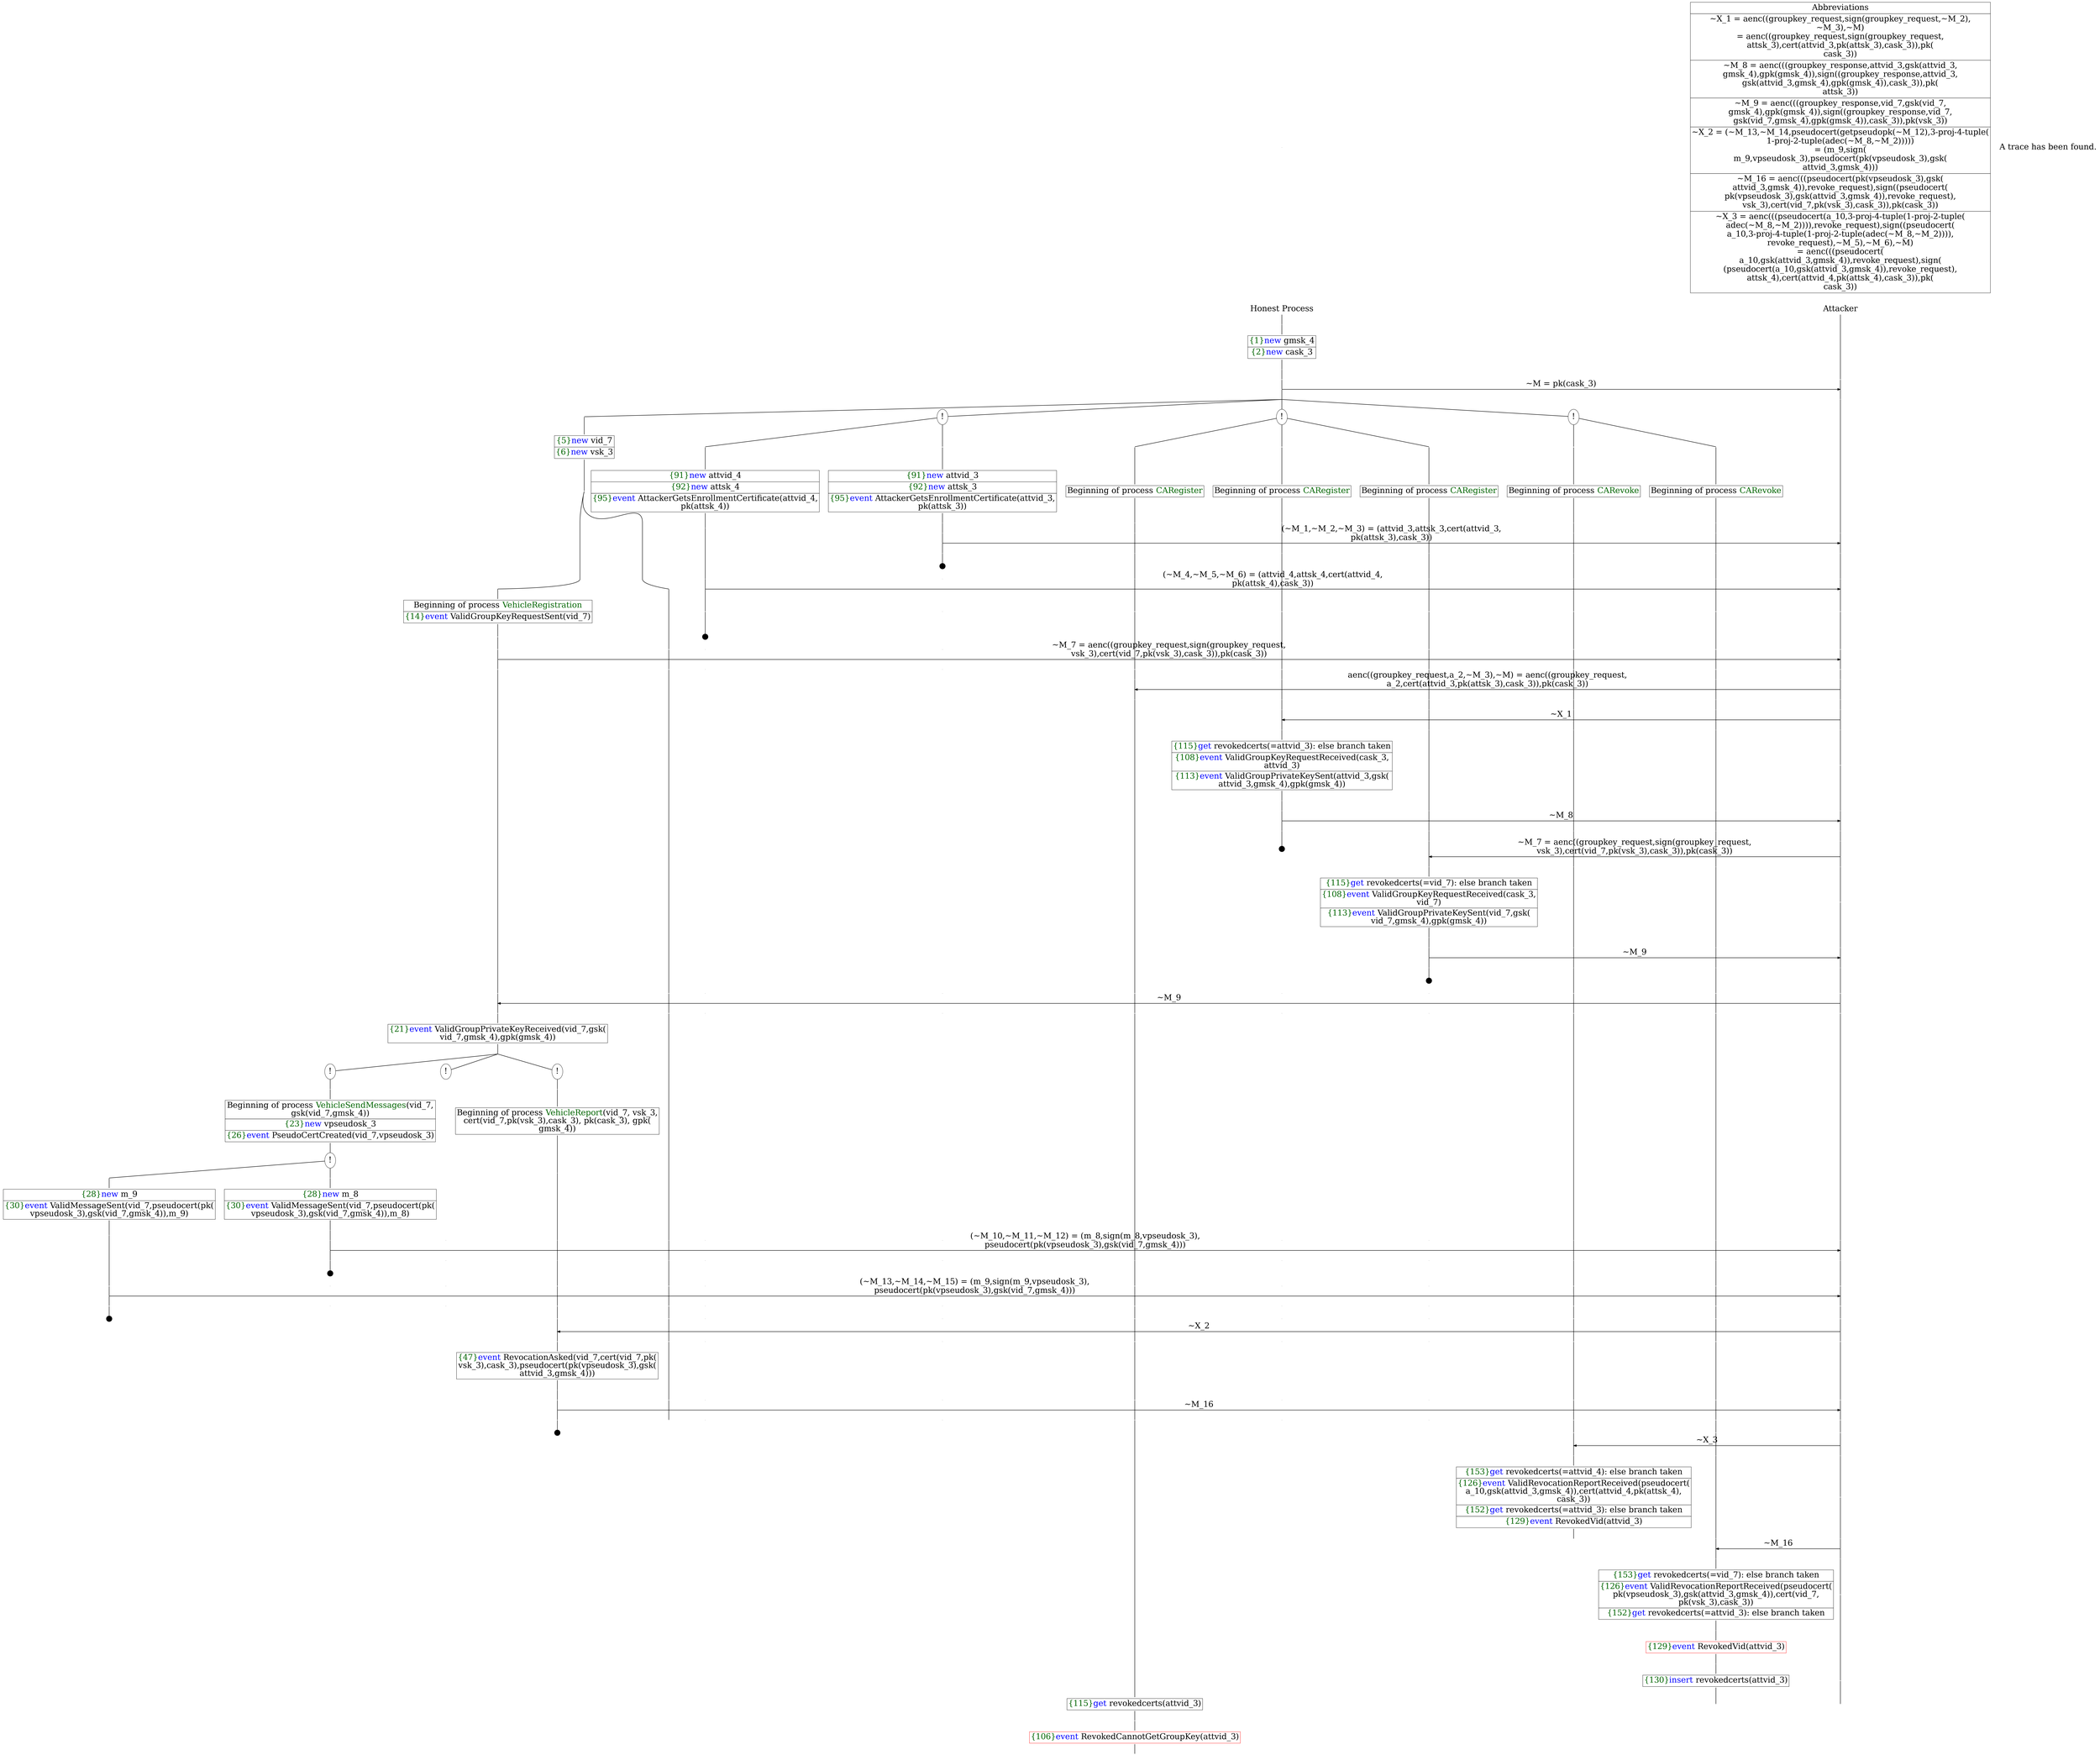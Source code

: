 digraph {
graph [ordering = out]
edge [arrowhead = none, penwidth = 1.6, fontsize = 30]
node [shape = point, width = 0, height = 0, fontsize = 30]
Trace<br/>
[label = <A trace has been found.<br/>
>, shape = plaintext]
P0__0 [label = "Honest Process", shape = plaintext]
P__0 [label = "Attacker", shape = plaintext]
Trace -> P0__0 [label = "", style = invisible, weight = 100]{rank = same; P0__0 P__0}
P0__0 -> P0__1 [label = <>, weight = 100]
P0__1 -> P0__2 [label = <>, weight = 100]
P0__2 [shape = plaintext, label = <<TABLE BORDER="0" CELLBORDER="1" CELLSPACING="0" CELLPADDING="4"> <TR><TD><FONT COLOR="darkgreen">{1}</FONT><FONT COLOR="blue">new </FONT>gmsk_4</TD></TR><TR><TD><FONT COLOR="darkgreen">{2}</FONT><FONT COLOR="blue">new </FONT>cask_3</TD></TR></TABLE>>]
P0__2 -> P0__3 [label = <>, weight = 100]
P0__3 -> P0__4 [label = <>, weight = 100]
P__0 -> P__1 [label = <>, weight = 100]
{rank = same; P__1 P0__4}
P0__4 -> P0__5 [label = <>, weight = 100]
P__1 -> P__2 [label = <>, weight = 100]
{rank = same; P__2 P0__5}
P0__5 -> P__2 [label = <~M = pk(cask_3)>, arrowhead = normal]
P0__5 -> P0__6 [label = <>, weight = 100]
P__2 -> P__3 [label = <>, weight = 100]
{rank = same; P__3 P0__6}
/*RPar */
P0__6 -> P0_3__6 [label = <>]
P0__6 -> P0_2__6 [label = <>]
P0__6 -> P0_1__6 [label = <>]
P0__6 -> P0_0__6 [label = <>]
P0__6 [label = "", fixedsize = false, width = 0, height = 0, shape = none]
{rank = same; P0_0__6 P0_1__6 P0_2__6 P0_3__6}
P0_0__6 [label = "!", shape = ellipse]
{rank = same; P0_0_1__6 P0_0_0__6}
P0_0_1__6 [label = "", fixedsize = false, width = 0, height = 0, shape = none]
P0_0__6 -> P0_0_1__6 [label = <>]
P0_0_0__6 [label = "", fixedsize = false, width = 0, height = 0, shape = none]
P0_0__6 -> P0_0_0__6 [label = <>]
P0_0_0__6 -> P0_0_0__7 [label = <>, weight = 100]
P0_0_0__7 [shape = plaintext, label = <<TABLE BORDER="0" CELLBORDER="1" CELLSPACING="0" CELLPADDING="4"> <TR><TD>Beginning of process <FONT COLOR="darkgreen">CARevoke</FONT></TD></TR></TABLE>>]
P0_0_0__7 -> P0_0_0__8 [label = <>, weight = 100]
P0_0_1__6 -> P0_0_1__7 [label = <>, weight = 100]
P0_0_1__7 [shape = plaintext, label = <<TABLE BORDER="0" CELLBORDER="1" CELLSPACING="0" CELLPADDING="4"> <TR><TD>Beginning of process <FONT COLOR="darkgreen">CARevoke</FONT></TD></TR></TABLE>>]
P0_0_1__7 -> P0_0_1__8 [label = <>, weight = 100]
P0_1__6 [label = "!", shape = ellipse]
{rank = same; P0_1_2__6 P0_1_1__6 P0_1_0__6}
P0_1_2__6 [label = "", fixedsize = false, width = 0, height = 0, shape = none]
P0_1__6 -> P0_1_2__6 [label = <>]
P0_1_1__6 [label = "", fixedsize = false, width = 0, height = 0, shape = none]
P0_1__6 -> P0_1_1__6 [label = <>]
P0_1_0__6 [label = "", fixedsize = false, width = 0, height = 0, shape = none]
P0_1__6 -> P0_1_0__6 [label = <>]
P0_1_0__6 -> P0_1_0__7 [label = <>, weight = 100]
P0_1_0__7 [shape = plaintext, label = <<TABLE BORDER="0" CELLBORDER="1" CELLSPACING="0" CELLPADDING="4"> <TR><TD>Beginning of process <FONT COLOR="darkgreen">CARegister</FONT></TD></TR></TABLE>>]
P0_1_0__7 -> P0_1_0__8 [label = <>, weight = 100]
P0_1_1__6 -> P0_1_1__7 [label = <>, weight = 100]
P0_1_1__7 [shape = plaintext, label = <<TABLE BORDER="0" CELLBORDER="1" CELLSPACING="0" CELLPADDING="4"> <TR><TD>Beginning of process <FONT COLOR="darkgreen">CARegister</FONT></TD></TR></TABLE>>]
P0_1_1__7 -> P0_1_1__8 [label = <>, weight = 100]
P0_1_2__6 -> P0_1_2__7 [label = <>, weight = 100]
P0_1_2__7 [shape = plaintext, label = <<TABLE BORDER="0" CELLBORDER="1" CELLSPACING="0" CELLPADDING="4"> <TR><TD>Beginning of process <FONT COLOR="darkgreen">CARegister</FONT></TD></TR></TABLE>>]
P0_1_2__7 -> P0_1_2__8 [label = <>, weight = 100]
P0_2__6 [label = "!", shape = ellipse]
{rank = same; P0_2_1__6 P0_2_0__6}
P0_2_1__6 [label = "", fixedsize = false, width = 0, height = 0, shape = none]
P0_2__6 -> P0_2_1__6 [label = <>]
P0_2_0__6 [label = "", fixedsize = false, width = 0, height = 0, shape = none]
P0_2__6 -> P0_2_0__6 [label = <>]
P0_2_0__6 -> P0_2_0__7 [label = <>, weight = 100]
P0_2_0__7 [shape = plaintext, label = <<TABLE BORDER="0" CELLBORDER="1" CELLSPACING="0" CELLPADDING="4"> <TR><TD><FONT COLOR="darkgreen">{91}</FONT><FONT COLOR="blue">new </FONT>attvid_3</TD></TR><TR><TD><FONT COLOR="darkgreen">{92}</FONT><FONT COLOR="blue">new </FONT>attsk_3</TD></TR><TR><TD><FONT COLOR="darkgreen">{95}</FONT><FONT COLOR="blue">event</FONT> AttackerGetsEnrollmentCertificate(attvid_3,<br/>
pk(attsk_3))</TD></TR></TABLE>>]
P0_2_0__7 -> P0_2_0__8 [label = <>, weight = 100]
P0_2_0__8 -> P0_2_0__9 [label = <>, weight = 100]
P0_1_2__8 -> P0_1_2__9 [label = <>, weight = 100]
P0_1_1__8 -> P0_1_1__9 [label = <>, weight = 100]
P0_1_0__8 -> P0_1_0__9 [label = <>, weight = 100]
P0_0_1__8 -> P0_0_1__9 [label = <>, weight = 100]
P0_0_0__8 -> P0_0_0__9 [label = <>, weight = 100]
P__3 -> P__4 [label = <>, weight = 100]
{rank = same; P__4 P0_0_0__9 P0_0_1__9 P0_1_0__9 P0_1_1__9 P0_1_2__9 P0_2_0__9}
P0_2_0__9 -> P0_2_0__10 [label = <>, weight = 100]
P__4 -> P__5 [label = <>, weight = 100]
{rank = same; P__5 P0_2_0__10}
P0_2_0__10 -> P__5 [label = <(~M_1,~M_2,~M_3) = (attvid_3,attsk_3,cert(attvid_3,<br/>
pk(attsk_3),cask_3))>, arrowhead = normal]
P0_2_0__10 -> P0_2_0__11 [label = <>, weight = 100]
P0_1_2__9 -> P0_1_2__10 [label = <>, weight = 100]
P0_1_1__9 -> P0_1_1__10 [label = <>, weight = 100]
P0_1_0__9 -> P0_1_0__10 [label = <>, weight = 100]
P0_0_1__9 -> P0_0_1__10 [label = <>, weight = 100]
P0_0_0__9 -> P0_0_0__10 [label = <>, weight = 100]
P__5 -> P__6 [label = <>, weight = 100]
{rank = same; P__6 P0_0_0__10 P0_0_1__10 P0_1_0__10 P0_1_1__10 P0_1_2__10 P0_2_0__11}
P0_2_0__12 [label = "", width = 0.3, height = 0.3]
P0_2_0__11 -> P0_2_0__12 [label = <>, weight = 100]
P0_2_1__6 -> P0_2_1__7 [label = <>, weight = 100]
P0_2_1__7 [shape = plaintext, label = <<TABLE BORDER="0" CELLBORDER="1" CELLSPACING="0" CELLPADDING="4"> <TR><TD><FONT COLOR="darkgreen">{91}</FONT><FONT COLOR="blue">new </FONT>attvid_4</TD></TR><TR><TD><FONT COLOR="darkgreen">{92}</FONT><FONT COLOR="blue">new </FONT>attsk_4</TD></TR><TR><TD><FONT COLOR="darkgreen">{95}</FONT><FONT COLOR="blue">event</FONT> AttackerGetsEnrollmentCertificate(attvid_4,<br/>
pk(attsk_4))</TD></TR></TABLE>>]
P0_2_1__7 -> P0_2_1__8 [label = <>, weight = 100]
P0_2_1__8 -> P0_2_1__9 [label = <>, weight = 100]
P0_2_0__13 [label = "", style = invisible]
P0_2_0__12 -> P0_2_0__13 [label = <>, weight = 100, style = invisible]
P0_1_2__10 -> P0_1_2__11 [label = <>, weight = 100]
P0_1_1__10 -> P0_1_1__11 [label = <>, weight = 100]
P0_1_0__10 -> P0_1_0__11 [label = <>, weight = 100]
P0_0_1__10 -> P0_0_1__11 [label = <>, weight = 100]
P0_0_0__10 -> P0_0_0__11 [label = <>, weight = 100]
P__6 -> P__7 [label = <>, weight = 100]
{rank = same; P__7 P0_0_0__11 P0_0_1__11 P0_1_0__11 P0_1_1__11 P0_1_2__11 P0_2_0__13 P0_2_1__9}
P0_2_1__9 -> P0_2_1__10 [label = <>, weight = 100]
P__7 -> P__8 [label = <>, weight = 100]
{rank = same; P__8 P0_2_1__10}
P0_2_1__10 -> P__8 [label = <(~M_4,~M_5,~M_6) = (attvid_4,attsk_4,cert(attvid_4,<br/>
pk(attsk_4),cask_3))>, arrowhead = normal]
P0_2_1__10 -> P0_2_1__11 [label = <>, weight = 100]
P0_2_0__14 [label = "", style = invisible]
P0_2_0__13 -> P0_2_0__14 [label = <>, weight = 100, style = invisible]
P0_1_2__11 -> P0_1_2__12 [label = <>, weight = 100]
P0_1_1__11 -> P0_1_1__12 [label = <>, weight = 100]
P0_1_0__11 -> P0_1_0__12 [label = <>, weight = 100]
P0_0_1__11 -> P0_0_1__12 [label = <>, weight = 100]
P0_0_0__11 -> P0_0_0__12 [label = <>, weight = 100]
P__8 -> P__9 [label = <>, weight = 100]
{rank = same; P__9 P0_0_0__12 P0_0_1__12 P0_1_0__12 P0_1_1__12 P0_1_2__12 P0_2_0__14 P0_2_1__11}
P0_2_1__12 [label = "", width = 0.3, height = 0.3]
P0_2_1__11 -> P0_2_1__12 [label = <>, weight = 100]
P0_3__6 -> P0_3__7 [label = <>, weight = 100]
P0_3__7 [shape = plaintext, label = <<TABLE BORDER="0" CELLBORDER="1" CELLSPACING="0" CELLPADDING="4"> <TR><TD><FONT COLOR="darkgreen">{5}</FONT><FONT COLOR="blue">new </FONT>vid_7</TD></TR><TR><TD><FONT COLOR="darkgreen">{6}</FONT><FONT COLOR="blue">new </FONT>vsk_3</TD></TR></TABLE>>]
P0_3__7 -> P0_3__8 [label = <>, weight = 100]
/*RPar */
P0_3__8 -> P0_3_1__8 [label = <>]
P0_3__8 -> P0_3_0__8 [label = <>]
P0_3__8 [label = "", fixedsize = false, width = 0, height = 0, shape = none]
{rank = same; P0_3_0__8 P0_3_1__8}
P0_3_1__8 -> P0_3_1__9 [label = <>, weight = 100]
P0_3_1__9 [shape = plaintext, label = <<TABLE BORDER="0" CELLBORDER="1" CELLSPACING="0" CELLPADDING="4"> <TR><TD>Beginning of process <FONT COLOR="darkgreen">VehicleRegistration</FONT></TD></TR><TR><TD><FONT COLOR="darkgreen">{14}</FONT><FONT COLOR="blue">event</FONT> ValidGroupKeyRequestSent(vid_7)</TD></TR></TABLE>>]
P0_3_1__9 -> P0_3_1__10 [label = <>, weight = 100]
P0_3_1__10 -> P0_3_1__11 [label = <>, weight = 100]
P0_3_0__8 -> P0_3_0__9 [label = <>, weight = 100]
P0_2_1__13 [label = "", style = invisible]
P0_2_1__12 -> P0_2_1__13 [label = <>, weight = 100, style = invisible]
P0_2_0__15 [label = "", style = invisible]
P0_2_0__14 -> P0_2_0__15 [label = <>, weight = 100, style = invisible]
P0_1_2__12 -> P0_1_2__13 [label = <>, weight = 100]
P0_1_1__12 -> P0_1_1__13 [label = <>, weight = 100]
P0_1_0__12 -> P0_1_0__13 [label = <>, weight = 100]
P0_0_1__12 -> P0_0_1__13 [label = <>, weight = 100]
P0_0_0__12 -> P0_0_0__13 [label = <>, weight = 100]
P__9 -> P__10 [label = <>, weight = 100]
{rank = same; P__10 P0_0_0__13 P0_0_1__13 P0_1_0__13 P0_1_1__13 P0_1_2__13 P0_2_0__15 P0_2_1__13 P0_3_0__9 P0_3_1__11}
P0_3_1__11 -> P0_3_1__12 [label = <>, weight = 100]
P__10 -> P__11 [label = <>, weight = 100]
{rank = same; P__11 P0_3_1__12}
P0_3_1__12 -> P__11 [label = <~M_7 = aenc((groupkey_request,sign(groupkey_request,<br/>
vsk_3),cert(vid_7,pk(vsk_3),cask_3)),pk(cask_3))>, arrowhead = normal]
P0_3_1__12 -> P0_3_1__13 [label = <>, weight = 100]
P0_3_0__9 -> P0_3_0__10 [label = <>, weight = 100]
P0_2_1__14 [label = "", style = invisible]
P0_2_1__13 -> P0_2_1__14 [label = <>, weight = 100, style = invisible]
P0_2_0__16 [label = "", style = invisible]
P0_2_0__15 -> P0_2_0__16 [label = <>, weight = 100, style = invisible]
P0_1_2__13 -> P0_1_2__14 [label = <>, weight = 100]
P0_1_1__13 -> P0_1_1__14 [label = <>, weight = 100]
P0_1_0__13 -> P0_1_0__14 [label = <>, weight = 100]
P0_0_1__13 -> P0_0_1__14 [label = <>, weight = 100]
P0_0_0__13 -> P0_0_0__14 [label = <>, weight = 100]
P__11 -> P__12 [label = <>, weight = 100]
{rank = same; P__12 P0_0_0__14 P0_0_1__14 P0_1_0__14 P0_1_1__14 P0_1_2__14 P0_2_0__16 P0_2_1__14 P0_3_0__10 P0_3_1__13}
P0_1_2__14 -> P0_1_2__15 [label = <>, weight = 100]
P0_1_1__14 -> P0_1_1__15 [label = <>, weight = 100]
P0_1_0__14 -> P0_1_0__15 [label = <>, weight = 100]
P0_0_1__14 -> P0_0_1__15 [label = <>, weight = 100]
P0_0_0__14 -> P0_0_0__15 [label = <>, weight = 100]
P__12 -> P__13 [label = <>, weight = 100]
{rank = same; P__13 P0_0_0__15 P0_0_1__15 P0_1_0__15 P0_1_1__15 P0_1_2__15}
P0_1_2__15 -> P0_1_2__16 [label = <>, weight = 100]
P__13 -> P__14 [label = <>, weight = 100]
{rank = same; P__14 P0_1_2__16}
P0_1_2__16 -> P__14 [label = <aenc((groupkey_request,a_2,~M_3),~M) = aenc((groupkey_request,<br/>
a_2,cert(attvid_3,pk(attsk_3),cask_3)),pk(cask_3))>, dir = back, arrowhead = normal]
P0_1_2__16 -> P0_1_2__17 [label = <>, weight = 100]
P0_1_1__15 -> P0_1_1__16 [label = <>, weight = 100]
P0_1_0__15 -> P0_1_0__16 [label = <>, weight = 100]
P0_0_1__15 -> P0_0_1__16 [label = <>, weight = 100]
P0_0_0__15 -> P0_0_0__16 [label = <>, weight = 100]
P__14 -> P__15 [label = <>, weight = 100]
{rank = same; P__15 P0_0_0__16 P0_0_1__16 P0_1_0__16 P0_1_1__16 P0_1_2__17}
P0_1_1__16 -> P0_1_1__17 [label = <>, weight = 100]
P0_1_0__16 -> P0_1_0__17 [label = <>, weight = 100]
P0_0_1__16 -> P0_0_1__17 [label = <>, weight = 100]
P0_0_0__16 -> P0_0_0__17 [label = <>, weight = 100]
P__15 -> P__16 [label = <>, weight = 100]
{rank = same; P__16 P0_0_0__17 P0_0_1__17 P0_1_0__17 P0_1_1__17}
P0_1_1__17 -> P0_1_1__18 [label = <>, weight = 100]
P__16 -> P__17 [label = <>, weight = 100]
{rank = same; P__17 P0_1_1__18}
P0_1_1__18 -> P__17 [label = <~X_1>, dir = back, arrowhead = normal]
P0_1_1__18 -> P0_1_1__19 [label = <>, weight = 100]
P0_1_0__17 -> P0_1_0__18 [label = <>, weight = 100]
P0_0_1__17 -> P0_0_1__18 [label = <>, weight = 100]
P0_0_0__17 -> P0_0_0__18 [label = <>, weight = 100]
P__17 -> P__18 [label = <>, weight = 100]
{rank = same; P__18 P0_0_0__18 P0_0_1__18 P0_1_0__18 P0_1_1__19}
P0_1_1__19 -> P0_1_1__20 [label = <>, weight = 100]
P0_1_1__20 [shape = plaintext, label = <<TABLE BORDER="0" CELLBORDER="1" CELLSPACING="0" CELLPADDING="4"> <TR><TD><FONT COLOR="darkgreen">{115}</FONT><FONT COLOR="blue">get</FONT> revokedcerts(=attvid_3): else branch taken<br/>
</TD></TR><TR><TD><FONT COLOR="darkgreen">{108}</FONT><FONT COLOR="blue">event</FONT> ValidGroupKeyRequestReceived(cask_3,<br/>
attvid_3)</TD></TR><TR><TD><FONT COLOR="darkgreen">{113}</FONT><FONT COLOR="blue">event</FONT> ValidGroupPrivateKeySent(attvid_3,gsk(<br/>
attvid_3,gmsk_4),gpk(gmsk_4))</TD></TR></TABLE>>]
P0_1_1__20 -> P0_1_1__21 [label = <>, weight = 100]
P__18 -> P__19 [label = <>, weight = 100]
{rank = same; P__19 P0_1_1__20}
P0_1_1__21 -> P0_1_1__22 [label = <>, weight = 100]
P0_1_0__18 -> P0_1_0__19 [label = <>, weight = 100]
P0_0_1__18 -> P0_0_1__19 [label = <>, weight = 100]
P0_0_0__18 -> P0_0_0__19 [label = <>, weight = 100]
P__19 -> P__20 [label = <>, weight = 100]
{rank = same; P__20 P0_0_0__19 P0_0_1__19 P0_1_0__19 P0_1_1__22}
P0_1_1__22 -> P0_1_1__23 [label = <>, weight = 100]
P__20 -> P__21 [label = <>, weight = 100]
{rank = same; P__21 P0_1_1__23}
P0_1_1__23 -> P__21 [label = <~M_8>, arrowhead = normal]
P0_1_1__23 -> P0_1_1__24 [label = <>, weight = 100]
P0_1_0__19 -> P0_1_0__20 [label = <>, weight = 100]
P0_0_1__19 -> P0_0_1__20 [label = <>, weight = 100]
P0_0_0__19 -> P0_0_0__20 [label = <>, weight = 100]
P__21 -> P__22 [label = <>, weight = 100]
{rank = same; P__22 P0_0_0__20 P0_0_1__20 P0_1_0__20 P0_1_1__24}
P0_1_1__25 [label = "", width = 0.3, height = 0.3]
P0_1_1__24 -> P0_1_1__25 [label = <>, weight = 100]
P0_1_0__20 -> P0_1_0__21 [label = <>, weight = 100]
P0_0_1__20 -> P0_0_1__21 [label = <>, weight = 100]
P0_0_0__20 -> P0_0_0__21 [label = <>, weight = 100]
P__22 -> P__23 [label = <>, weight = 100]
{rank = same; P__23 P0_0_0__21 P0_0_1__21 P0_1_0__21}
P0_1_0__21 -> P0_1_0__22 [label = <>, weight = 100]
P__23 -> P__24 [label = <>, weight = 100]
{rank = same; P__24 P0_1_0__22}
P0_1_0__22 -> P__24 [label = <~M_7 = aenc((groupkey_request,sign(groupkey_request,<br/>
vsk_3),cert(vid_7,pk(vsk_3),cask_3)),pk(cask_3))>, dir = back, arrowhead = normal]
P0_1_0__22 -> P0_1_0__23 [label = <>, weight = 100]
P0_0_1__21 -> P0_0_1__22 [label = <>, weight = 100]
P0_0_0__21 -> P0_0_0__22 [label = <>, weight = 100]
P__24 -> P__25 [label = <>, weight = 100]
{rank = same; P__25 P0_0_0__22 P0_0_1__22 P0_1_0__23}
P0_1_0__23 -> P0_1_0__24 [label = <>, weight = 100]
P0_1_0__24 [shape = plaintext, label = <<TABLE BORDER="0" CELLBORDER="1" CELLSPACING="0" CELLPADDING="4"> <TR><TD><FONT COLOR="darkgreen">{115}</FONT><FONT COLOR="blue">get</FONT> revokedcerts(=vid_7): else branch taken<br/>
</TD></TR><TR><TD><FONT COLOR="darkgreen">{108}</FONT><FONT COLOR="blue">event</FONT> ValidGroupKeyRequestReceived(cask_3,<br/>
vid_7)</TD></TR><TR><TD><FONT COLOR="darkgreen">{113}</FONT><FONT COLOR="blue">event</FONT> ValidGroupPrivateKeySent(vid_7,gsk(<br/>
vid_7,gmsk_4),gpk(gmsk_4))</TD></TR></TABLE>>]
P0_1_0__24 -> P0_1_0__25 [label = <>, weight = 100]
P__25 -> P__26 [label = <>, weight = 100]
{rank = same; P__26 P0_1_0__24}
P0_1_0__25 -> P0_1_0__26 [label = <>, weight = 100]
P0_0_1__22 -> P0_0_1__23 [label = <>, weight = 100]
P0_0_0__22 -> P0_0_0__23 [label = <>, weight = 100]
P__26 -> P__27 [label = <>, weight = 100]
{rank = same; P__27 P0_0_0__23 P0_0_1__23 P0_1_0__26}
P0_1_0__26 -> P0_1_0__27 [label = <>, weight = 100]
P__27 -> P__28 [label = <>, weight = 100]
{rank = same; P__28 P0_1_0__27}
P0_1_0__27 -> P__28 [label = <~M_9>, arrowhead = normal]
P0_1_0__27 -> P0_1_0__28 [label = <>, weight = 100]
P0_0_1__23 -> P0_0_1__24 [label = <>, weight = 100]
P0_0_0__23 -> P0_0_0__24 [label = <>, weight = 100]
P__28 -> P__29 [label = <>, weight = 100]
{rank = same; P__29 P0_0_0__24 P0_0_1__24 P0_1_0__28}
P0_1_0__29 [label = "", width = 0.3, height = 0.3]
P0_1_0__28 -> P0_1_0__29 [label = <>, weight = 100]
P0_3_1__13 -> P0_3_1__14 [label = <>, weight = 100]
P0_3_0__10 -> P0_3_0__11 [label = <>, weight = 100]
P0_2_1__15 [label = "", style = invisible]
P0_2_1__14 -> P0_2_1__15 [label = <>, weight = 100, style = invisible]
P0_2_0__17 [label = "", style = invisible]
P0_2_0__16 -> P0_2_0__17 [label = <>, weight = 100, style = invisible]
P0_1_2__17 -> P0_1_2__18 [label = <>, weight = 100]
P0_1_1__26 [label = "", style = invisible]
P0_1_1__25 -> P0_1_1__26 [label = <>, weight = 100, style = invisible]
P0_1_0__30 [label = "", style = invisible]
P0_1_0__29 -> P0_1_0__30 [label = <>, weight = 100, style = invisible]
P0_0_1__24 -> P0_0_1__25 [label = <>, weight = 100]
P0_0_0__24 -> P0_0_0__25 [label = <>, weight = 100]
P__29 -> P__30 [label = <>, weight = 100]
{rank = same; P__30 P0_0_0__25 P0_0_1__25 P0_1_0__30 P0_1_1__26 P0_1_2__18 P0_2_0__17 P0_2_1__15 P0_3_0__11 P0_3_1__14}
P0_3_1__14 -> P0_3_1__15 [label = <>, weight = 100]
P__30 -> P__31 [label = <>, weight = 100]
{rank = same; P__31 P0_3_1__15}
P0_3_1__15 -> P__31 [label = <~M_9>, dir = back, arrowhead = normal]
P0_3_1__15 -> P0_3_1__16 [label = <>, weight = 100]
P0_3_0__11 -> P0_3_0__12 [label = <>, weight = 100]
P0_2_1__16 [label = "", style = invisible]
P0_2_1__15 -> P0_2_1__16 [label = <>, weight = 100, style = invisible]
P0_2_0__18 [label = "", style = invisible]
P0_2_0__17 -> P0_2_0__18 [label = <>, weight = 100, style = invisible]
P0_1_2__18 -> P0_1_2__19 [label = <>, weight = 100]
P0_1_1__27 [label = "", style = invisible]
P0_1_1__26 -> P0_1_1__27 [label = <>, weight = 100, style = invisible]
P0_1_0__31 [label = "", style = invisible]
P0_1_0__30 -> P0_1_0__31 [label = <>, weight = 100, style = invisible]
P0_0_1__25 -> P0_0_1__26 [label = <>, weight = 100]
P0_0_0__25 -> P0_0_0__26 [label = <>, weight = 100]
P__31 -> P__32 [label = <>, weight = 100]
{rank = same; P__32 P0_0_0__26 P0_0_1__26 P0_1_0__31 P0_1_1__27 P0_1_2__19 P0_2_0__18 P0_2_1__16 P0_3_0__12 P0_3_1__16}
P0_3_1__16 -> P0_3_1__17 [label = <>, weight = 100]
P0_3_1__17 [shape = plaintext, label = <<TABLE BORDER="0" CELLBORDER="1" CELLSPACING="0" CELLPADDING="4"> <TR><TD><FONT COLOR="darkgreen">{21}</FONT><FONT COLOR="blue">event</FONT> ValidGroupPrivateKeyReceived(vid_7,gsk(<br/>
vid_7,gmsk_4),gpk(gmsk_4))</TD></TR></TABLE>>]
P0_3_1__17 -> P0_3_1__18 [label = <>, weight = 100]
/*RPar */
P0_3_1__18 -> P0_3_1_2__18 [label = <>]
P0_3_1__18 -> P0_3_1_1__18 [label = <>]
P0_3_1__18 -> P0_3_1_0__18 [label = <>]
P0_3_1__18 [label = "", fixedsize = false, width = 0, height = 0, shape = none]
{rank = same; P0_3_1_0__18 P0_3_1_1__18 P0_3_1_2__18}
P0_3_1_0__18 [label = "!", shape = ellipse]
P0_3_1_0_0__18 [label = "", fixedsize = false, width = 0, height = 0, shape = none]
P0_3_1_0__18 -> P0_3_1_0_0__18 [label = <>, weight = 100]
P0_3_1_0_0__18 -> P0_3_1_0_0__19 [label = <>, weight = 100]
P0_3_1_0_0__19 [shape = plaintext, label = <<TABLE BORDER="0" CELLBORDER="1" CELLSPACING="0" CELLPADDING="4"> <TR><TD>Beginning of process <FONT COLOR="darkgreen">VehicleReport</FONT>(vid_7, vsk_3,<br/>
cert(vid_7,pk(vsk_3),cask_3), pk(cask_3), gpk(<br/>
gmsk_4))</TD></TR></TABLE>>]
P0_3_1_0_0__19 -> P0_3_1_0_0__20 [label = <>, weight = 100]
P0_3_1_1__18 [label = "!", shape = ellipse]
P0_3_1_2__18 [label = "!", shape = ellipse]
P0_3_1_2_0__18 [label = "", fixedsize = false, width = 0, height = 0, shape = none]
P0_3_1_2__18 -> P0_3_1_2_0__18 [label = <>, weight = 100]
P0_3_1_2_0__18 -> P0_3_1_2_0__19 [label = <>, weight = 100]
P0_3_1_2_0__19 [shape = plaintext, label = <<TABLE BORDER="0" CELLBORDER="1" CELLSPACING="0" CELLPADDING="4"> <TR><TD>Beginning of process <FONT COLOR="darkgreen">VehicleSendMessages</FONT>(vid_7,<br/>
gsk(vid_7,gmsk_4))</TD></TR><TR><TD><FONT COLOR="darkgreen">{23}</FONT><FONT COLOR="blue">new </FONT>vpseudosk_3</TD></TR><TR><TD><FONT COLOR="darkgreen">{26}</FONT><FONT COLOR="blue">event</FONT> PseudoCertCreated(vid_7,vpseudosk_3)<br/>
</TD></TR></TABLE>>]
P0_3_1_2_0__19 -> P0_3_1_2_0__20 [label = <>, weight = 100]
P0_3_1_2_0__20 [label = "!", shape = ellipse]
{rank = same; P0_3_1_2_0_1__20 P0_3_1_2_0_0__20}
P0_3_1_2_0_1__20 [label = "", fixedsize = false, width = 0, height = 0, shape = none]
P0_3_1_2_0__20 -> P0_3_1_2_0_1__20 [label = <>]
P0_3_1_2_0_0__20 [label = "", fixedsize = false, width = 0, height = 0, shape = none]
P0_3_1_2_0__20 -> P0_3_1_2_0_0__20 [label = <>]
P0_3_1_2_0_0__20 -> P0_3_1_2_0_0__21 [label = <>, weight = 100]
P0_3_1_2_0_0__21 [shape = plaintext, label = <<TABLE BORDER="0" CELLBORDER="1" CELLSPACING="0" CELLPADDING="4"> <TR><TD><FONT COLOR="darkgreen">{28}</FONT><FONT COLOR="blue">new </FONT>m_8</TD></TR><TR><TD><FONT COLOR="darkgreen">{30}</FONT><FONT COLOR="blue">event</FONT> ValidMessageSent(vid_7,pseudocert(pk(<br/>
vpseudosk_3),gsk(vid_7,gmsk_4)),m_8)</TD></TR></TABLE>>]
P0_3_1_2_0_0__21 -> P0_3_1_2_0_0__22 [label = <>, weight = 100]
P0_3_1_2_0_0__22 -> P0_3_1_2_0_0__23 [label = <>, weight = 100]
P0_3_1_1__19 [label = "", style = invisible]
P0_3_1_1__18 -> P0_3_1_1__19 [label = <>, weight = 100, style = invisible]
P0_3_1_0_0__20 -> P0_3_1_0_0__21 [label = <>, weight = 100]
P0_3_0__12 -> P0_3_0__13 [label = <>, weight = 100]
P0_2_1__17 [label = "", style = invisible]
P0_2_1__16 -> P0_2_1__17 [label = <>, weight = 100, style = invisible]
P0_2_0__19 [label = "", style = invisible]
P0_2_0__18 -> P0_2_0__19 [label = <>, weight = 100, style = invisible]
P0_1_2__19 -> P0_1_2__20 [label = <>, weight = 100]
P0_1_1__28 [label = "", style = invisible]
P0_1_1__27 -> P0_1_1__28 [label = <>, weight = 100, style = invisible]
P0_1_0__32 [label = "", style = invisible]
P0_1_0__31 -> P0_1_0__32 [label = <>, weight = 100, style = invisible]
P0_0_1__26 -> P0_0_1__27 [label = <>, weight = 100]
P0_0_0__26 -> P0_0_0__27 [label = <>, weight = 100]
P__32 -> P__33 [label = <>, weight = 100]
{rank = same; P__33 P0_0_0__27 P0_0_1__27 P0_1_0__32 P0_1_1__28 P0_1_2__20 P0_2_0__19 P0_2_1__17 P0_3_0__13 P0_3_1_0_0__21 P0_3_1_1__19 P0_3_1_2_0_0__23}
P0_3_1_2_0_0__23 -> P0_3_1_2_0_0__24 [label = <>, weight = 100]
P__33 -> P__34 [label = <>, weight = 100]
{rank = same; P__34 P0_3_1_2_0_0__24}
P0_3_1_2_0_0__24 -> P__34 [label = <(~M_10,~M_11,~M_12) = (m_8,sign(m_8,vpseudosk_3),<br/>
pseudocert(pk(vpseudosk_3),gsk(vid_7,gmsk_4)))>, arrowhead = normal]
P0_3_1_2_0_0__24 -> P0_3_1_2_0_0__25 [label = <>, weight = 100]
P0_3_1_1__20 [label = "", style = invisible]
P0_3_1_1__19 -> P0_3_1_1__20 [label = <>, weight = 100, style = invisible]
P0_3_1_0_0__21 -> P0_3_1_0_0__22 [label = <>, weight = 100]
P0_3_0__13 -> P0_3_0__14 [label = <>, weight = 100]
P0_2_1__18 [label = "", style = invisible]
P0_2_1__17 -> P0_2_1__18 [label = <>, weight = 100, style = invisible]
P0_2_0__20 [label = "", style = invisible]
P0_2_0__19 -> P0_2_0__20 [label = <>, weight = 100, style = invisible]
P0_1_2__20 -> P0_1_2__21 [label = <>, weight = 100]
P0_1_1__29 [label = "", style = invisible]
P0_1_1__28 -> P0_1_1__29 [label = <>, weight = 100, style = invisible]
P0_1_0__33 [label = "", style = invisible]
P0_1_0__32 -> P0_1_0__33 [label = <>, weight = 100, style = invisible]
P0_0_1__27 -> P0_0_1__28 [label = <>, weight = 100]
P0_0_0__27 -> P0_0_0__28 [label = <>, weight = 100]
P__34 -> P__35 [label = <>, weight = 100]
{rank = same; P__35 P0_0_0__28 P0_0_1__28 P0_1_0__33 P0_1_1__29 P0_1_2__21 P0_2_0__20 P0_2_1__18 P0_3_0__14 P0_3_1_0_0__22 P0_3_1_1__20 P0_3_1_2_0_0__25}
P0_3_1_2_0_0__26 [label = "", width = 0.3, height = 0.3]
P0_3_1_2_0_0__25 -> P0_3_1_2_0_0__26 [label = <>, weight = 100]
P0_3_1_2_0_1__20 -> P0_3_1_2_0_1__21 [label = <>, weight = 100]
P0_3_1_2_0_1__21 [shape = plaintext, label = <<TABLE BORDER="0" CELLBORDER="1" CELLSPACING="0" CELLPADDING="4"> <TR><TD><FONT COLOR="darkgreen">{28}</FONT><FONT COLOR="blue">new </FONT>m_9</TD></TR><TR><TD><FONT COLOR="darkgreen">{30}</FONT><FONT COLOR="blue">event</FONT> ValidMessageSent(vid_7,pseudocert(pk(<br/>
vpseudosk_3),gsk(vid_7,gmsk_4)),m_9)</TD></TR></TABLE>>]
P0_3_1_2_0_1__21 -> P0_3_1_2_0_1__22 [label = <>, weight = 100]
P0_3_1_2_0_1__22 -> P0_3_1_2_0_1__23 [label = <>, weight = 100]
P0_3_1_2_0_0__27 [label = "", style = invisible]
P0_3_1_2_0_0__26 -> P0_3_1_2_0_0__27 [label = <>, weight = 100, style = invisible]
P0_3_1_1__21 [label = "", style = invisible]
P0_3_1_1__20 -> P0_3_1_1__21 [label = <>, weight = 100, style = invisible]
P0_3_1_0_0__22 -> P0_3_1_0_0__23 [label = <>, weight = 100]
P0_3_0__14 -> P0_3_0__15 [label = <>, weight = 100]
P0_2_1__19 [label = "", style = invisible]
P0_2_1__18 -> P0_2_1__19 [label = <>, weight = 100, style = invisible]
P0_2_0__21 [label = "", style = invisible]
P0_2_0__20 -> P0_2_0__21 [label = <>, weight = 100, style = invisible]
P0_1_2__21 -> P0_1_2__22 [label = <>, weight = 100]
P0_1_1__30 [label = "", style = invisible]
P0_1_1__29 -> P0_1_1__30 [label = <>, weight = 100, style = invisible]
P0_1_0__34 [label = "", style = invisible]
P0_1_0__33 -> P0_1_0__34 [label = <>, weight = 100, style = invisible]
P0_0_1__28 -> P0_0_1__29 [label = <>, weight = 100]
P0_0_0__28 -> P0_0_0__29 [label = <>, weight = 100]
P__35 -> P__36 [label = <>, weight = 100]
{rank = same; P__36 P0_0_0__29 P0_0_1__29 P0_1_0__34 P0_1_1__30 P0_1_2__22 P0_2_0__21 P0_2_1__19 P0_3_0__15 P0_3_1_0_0__23 P0_3_1_1__21 P0_3_1_2_0_0__27 P0_3_1_2_0_1__23}
P0_3_1_2_0_1__23 -> P0_3_1_2_0_1__24 [label = <>, weight = 100]
P__36 -> P__37 [label = <>, weight = 100]
{rank = same; P__37 P0_3_1_2_0_1__24}
P0_3_1_2_0_1__24 -> P__37 [label = <(~M_13,~M_14,~M_15) = (m_9,sign(m_9,vpseudosk_3),<br/>
pseudocert(pk(vpseudosk_3),gsk(vid_7,gmsk_4)))>, arrowhead = normal]
P0_3_1_2_0_1__24 -> P0_3_1_2_0_1__25 [label = <>, weight = 100]
P0_3_1_2_0_0__28 [label = "", style = invisible]
P0_3_1_2_0_0__27 -> P0_3_1_2_0_0__28 [label = <>, weight = 100, style = invisible]
P0_3_1_1__22 [label = "", style = invisible]
P0_3_1_1__21 -> P0_3_1_1__22 [label = <>, weight = 100, style = invisible]
P0_3_1_0_0__23 -> P0_3_1_0_0__24 [label = <>, weight = 100]
P0_3_0__15 -> P0_3_0__16 [label = <>, weight = 100]
P0_2_1__20 [label = "", style = invisible]
P0_2_1__19 -> P0_2_1__20 [label = <>, weight = 100, style = invisible]
P0_2_0__22 [label = "", style = invisible]
P0_2_0__21 -> P0_2_0__22 [label = <>, weight = 100, style = invisible]
P0_1_2__22 -> P0_1_2__23 [label = <>, weight = 100]
P0_1_1__31 [label = "", style = invisible]
P0_1_1__30 -> P0_1_1__31 [label = <>, weight = 100, style = invisible]
P0_1_0__35 [label = "", style = invisible]
P0_1_0__34 -> P0_1_0__35 [label = <>, weight = 100, style = invisible]
P0_0_1__29 -> P0_0_1__30 [label = <>, weight = 100]
P0_0_0__29 -> P0_0_0__30 [label = <>, weight = 100]
P__37 -> P__38 [label = <>, weight = 100]
{rank = same; P__38 P0_0_0__30 P0_0_1__30 P0_1_0__35 P0_1_1__31 P0_1_2__23 P0_2_0__22 P0_2_1__20 P0_3_0__16 P0_3_1_0_0__24 P0_3_1_1__22 P0_3_1_2_0_0__28 P0_3_1_2_0_1__25}
P0_3_1_2_0_1__26 [label = "", width = 0.3, height = 0.3]
P0_3_1_2_0_1__25 -> P0_3_1_2_0_1__26 [label = <>, weight = 100]
P0_3_1_0_0__24 -> P0_3_1_0_0__25 [label = <>, weight = 100]
P0_3_0__16 -> P0_3_0__17 [label = <>, weight = 100]
P0_2_1__21 [label = "", style = invisible]
P0_2_1__20 -> P0_2_1__21 [label = <>, weight = 100, style = invisible]
P0_2_0__23 [label = "", style = invisible]
P0_2_0__22 -> P0_2_0__23 [label = <>, weight = 100, style = invisible]
P0_1_2__23 -> P0_1_2__24 [label = <>, weight = 100]
P0_1_1__32 [label = "", style = invisible]
P0_1_1__31 -> P0_1_1__32 [label = <>, weight = 100, style = invisible]
P0_1_0__36 [label = "", style = invisible]
P0_1_0__35 -> P0_1_0__36 [label = <>, weight = 100, style = invisible]
P0_0_1__30 -> P0_0_1__31 [label = <>, weight = 100]
P0_0_0__30 -> P0_0_0__31 [label = <>, weight = 100]
P__38 -> P__39 [label = <>, weight = 100]
{rank = same; P__39 P0_0_0__31 P0_0_1__31 P0_1_0__36 P0_1_1__32 P0_1_2__24 P0_2_0__23 P0_2_1__21 P0_3_0__17 P0_3_1_0_0__25}
P0_3_1_0_0__25 -> P0_3_1_0_0__26 [label = <>, weight = 100]
P__39 -> P__40 [label = <>, weight = 100]
{rank = same; P__40 P0_3_1_0_0__26}
P0_3_1_0_0__26 -> P__40 [label = <~X_2>, dir = back, arrowhead = normal]
P0_3_1_0_0__26 -> P0_3_1_0_0__27 [label = <>, weight = 100]
P0_3_0__17 -> P0_3_0__18 [label = <>, weight = 100]
P0_2_1__22 [label = "", style = invisible]
P0_2_1__21 -> P0_2_1__22 [label = <>, weight = 100, style = invisible]
P0_2_0__24 [label = "", style = invisible]
P0_2_0__23 -> P0_2_0__24 [label = <>, weight = 100, style = invisible]
P0_1_2__24 -> P0_1_2__25 [label = <>, weight = 100]
P0_1_1__33 [label = "", style = invisible]
P0_1_1__32 -> P0_1_1__33 [label = <>, weight = 100, style = invisible]
P0_1_0__37 [label = "", style = invisible]
P0_1_0__36 -> P0_1_0__37 [label = <>, weight = 100, style = invisible]
P0_0_1__31 -> P0_0_1__32 [label = <>, weight = 100]
P0_0_0__31 -> P0_0_0__32 [label = <>, weight = 100]
P__40 -> P__41 [label = <>, weight = 100]
{rank = same; P__41 P0_0_0__32 P0_0_1__32 P0_1_0__37 P0_1_1__33 P0_1_2__25 P0_2_0__24 P0_2_1__22 P0_3_0__18 P0_3_1_0_0__27}
P0_3_1_0_0__27 -> P0_3_1_0_0__28 [label = <>, weight = 100]
P0_3_1_0_0__28 [shape = plaintext, label = <<TABLE BORDER="0" CELLBORDER="1" CELLSPACING="0" CELLPADDING="4"> <TR><TD><FONT COLOR="darkgreen">{47}</FONT><FONT COLOR="blue">event</FONT> RevocationAsked(vid_7,cert(vid_7,pk(<br/>
vsk_3),cask_3),pseudocert(pk(vpseudosk_3),gsk(<br/>
attvid_3,gmsk_4)))</TD></TR></TABLE>>]
P0_3_1_0_0__28 -> P0_3_1_0_0__29 [label = <>, weight = 100]
P0_3_1_0_0__29 -> P0_3_1_0_0__30 [label = <>, weight = 100]
P0_3_0__18 -> P0_3_0__19 [label = <>, weight = 100]
P0_2_1__23 [label = "", style = invisible]
P0_2_1__22 -> P0_2_1__23 [label = <>, weight = 100, style = invisible]
P0_2_0__25 [label = "", style = invisible]
P0_2_0__24 -> P0_2_0__25 [label = <>, weight = 100, style = invisible]
P0_1_2__25 -> P0_1_2__26 [label = <>, weight = 100]
P0_1_1__34 [label = "", style = invisible]
P0_1_1__33 -> P0_1_1__34 [label = <>, weight = 100, style = invisible]
P0_1_0__38 [label = "", style = invisible]
P0_1_0__37 -> P0_1_0__38 [label = <>, weight = 100, style = invisible]
P0_0_1__32 -> P0_0_1__33 [label = <>, weight = 100]
P0_0_0__32 -> P0_0_0__33 [label = <>, weight = 100]
P__41 -> P__42 [label = <>, weight = 100]
{rank = same; P__42 P0_0_0__33 P0_0_1__33 P0_1_0__38 P0_1_1__34 P0_1_2__26 P0_2_0__25 P0_2_1__23 P0_3_0__19 P0_3_1_0_0__30}
P0_3_1_0_0__30 -> P0_3_1_0_0__31 [label = <>, weight = 100]
P__42 -> P__43 [label = <>, weight = 100]
{rank = same; P__43 P0_3_1_0_0__31}
P0_3_1_0_0__31 -> P__43 [label = <~M_16>, arrowhead = normal]
P0_3_1_0_0__31 -> P0_3_1_0_0__32 [label = <>, weight = 100]
P0_3_0__19 -> P0_3_0__20 [label = <>, weight = 100]
P0_2_1__24 [label = "", style = invisible]
P0_2_1__23 -> P0_2_1__24 [label = <>, weight = 100, style = invisible]
P0_2_0__26 [label = "", style = invisible]
P0_2_0__25 -> P0_2_0__26 [label = <>, weight = 100, style = invisible]
P0_1_2__26 -> P0_1_2__27 [label = <>, weight = 100]
P0_1_1__35 [label = "", style = invisible]
P0_1_1__34 -> P0_1_1__35 [label = <>, weight = 100, style = invisible]
P0_1_0__39 [label = "", style = invisible]
P0_1_0__38 -> P0_1_0__39 [label = <>, weight = 100, style = invisible]
P0_0_1__33 -> P0_0_1__34 [label = <>, weight = 100]
P0_0_0__33 -> P0_0_0__34 [label = <>, weight = 100]
P__43 -> P__44 [label = <>, weight = 100]
{rank = same; P__44 P0_0_0__34 P0_0_1__34 P0_1_0__39 P0_1_1__35 P0_1_2__27 P0_2_0__26 P0_2_1__24 P0_3_0__20 P0_3_1_0_0__32}
P0_3_1_0_0__33 [label = "", width = 0.3, height = 0.3]
P0_3_1_0_0__32 -> P0_3_1_0_0__33 [label = <>, weight = 100]
P0_0_1__34 -> P0_0_1__35 [label = <>, weight = 100]
P0_0_0__34 -> P0_0_0__35 [label = <>, weight = 100]
P__44 -> P__45 [label = <>, weight = 100]
{rank = same; P__45 P0_0_0__35 P0_0_1__35}
P0_0_1__35 -> P0_0_1__36 [label = <>, weight = 100]
P__45 -> P__46 [label = <>, weight = 100]
{rank = same; P__46 P0_0_1__36}
P0_0_1__36 -> P__46 [label = <~X_3>, dir = back, arrowhead = normal]
P0_0_1__36 -> P0_0_1__37 [label = <>, weight = 100]
P0_0_0__35 -> P0_0_0__36 [label = <>, weight = 100]
P__46 -> P__47 [label = <>, weight = 100]
{rank = same; P__47 P0_0_0__36 P0_0_1__37}
P0_0_1__37 -> P0_0_1__38 [label = <>, weight = 100]
P0_0_1__38 [shape = plaintext, label = <<TABLE BORDER="0" CELLBORDER="1" CELLSPACING="0" CELLPADDING="4"> <TR><TD><FONT COLOR="darkgreen">{153}</FONT><FONT COLOR="blue">get</FONT> revokedcerts(=attvid_4): else branch taken<br/>
</TD></TR><TR><TD><FONT COLOR="darkgreen">{126}</FONT><FONT COLOR="blue">event</FONT> ValidRevocationReportReceived(pseudocert(<br/>
a_10,gsk(attvid_3,gmsk_4)),cert(attvid_4,pk(attsk_4),<br/>
cask_3))</TD></TR><TR><TD><FONT COLOR="darkgreen">{152}</FONT><FONT COLOR="blue">get</FONT> revokedcerts(=attvid_3): else branch taken<br/>
</TD></TR><TR><TD><FONT COLOR="darkgreen">{129}</FONT><FONT COLOR="blue">event</FONT> RevokedVid(attvid_3)</TD></TR></TABLE>>]
P0_0_1__38 -> P0_0_1__39 [label = <>, weight = 100]
P__47 -> P__48 [label = <>, weight = 100]
{rank = same; P__48 P0_0_1__38}
P0_0_0__36 -> P0_0_0__37 [label = <>, weight = 100]
P__48 -> P__49 [label = <>, weight = 100]
{rank = same; P__49 P0_0_0__37}
P0_0_0__37 -> P0_0_0__38 [label = <>, weight = 100]
P__49 -> P__50 [label = <>, weight = 100]
{rank = same; P__50 P0_0_0__38}
P0_0_0__38 -> P__50 [label = <~M_16>, dir = back, arrowhead = normal]
P0_0_0__38 -> P0_0_0__39 [label = <>, weight = 100]
P__50 -> P__51 [label = <>, weight = 100]
{rank = same; P__51 P0_0_0__39}
P0_0_0__39 -> P0_0_0__40 [label = <>, weight = 100]
P0_0_0__40 [shape = plaintext, label = <<TABLE BORDER="0" CELLBORDER="1" CELLSPACING="0" CELLPADDING="4"> <TR><TD><FONT COLOR="darkgreen">{153}</FONT><FONT COLOR="blue">get</FONT> revokedcerts(=vid_7): else branch taken<br/>
</TD></TR><TR><TD><FONT COLOR="darkgreen">{126}</FONT><FONT COLOR="blue">event</FONT> ValidRevocationReportReceived(pseudocert(<br/>
pk(vpseudosk_3),gsk(attvid_3,gmsk_4)),cert(vid_7,<br/>
pk(vsk_3),cask_3))</TD></TR><TR><TD><FONT COLOR="darkgreen">{152}</FONT><FONT COLOR="blue">get</FONT> revokedcerts(=attvid_3): else branch taken<br/>
</TD></TR></TABLE>>]
P0_0_0__40 -> P0_0_0__41 [label = <>, weight = 100]
P__51 -> P__52 [label = <>, weight = 100]
{rank = same; P__52 P0_0_0__40}
P0_0_0__41 -> P0_0_0__42 [label = <>, weight = 100]
P0_0_0__42 [color = red, shape = plaintext, label = <<TABLE BORDER="0" CELLBORDER="1" CELLSPACING="0" CELLPADDING="4"> <TR><TD><FONT COLOR="darkgreen">{129}</FONT><FONT COLOR="blue">event</FONT> RevokedVid(attvid_3)</TD></TR></TABLE>>]
P0_0_0__42 -> P0_0_0__43 [label = <>, weight = 100]
P0_0_0__43 -> P0_0_0__44 [label = <>, weight = 100]
P0_0_0__44 [shape = plaintext, label = <<TABLE BORDER="0" CELLBORDER="1" CELLSPACING="0" CELLPADDING="4"> <TR><TD><FONT COLOR="darkgreen">{130}</FONT><FONT COLOR="blue">insert </FONT>revokedcerts(attvid_3)</TD></TR></TABLE>>]
P0_0_0__44 -> P0_0_0__45 [label = <>, weight = 100]
P__52 -> P__53 [label = <>, weight = 100]
{rank = same; P__53 P0_0_0__44}
P0_1_2__27 -> P0_1_2__28 [label = <>, weight = 100]
P0_1_2__28 [shape = plaintext, label = <<TABLE BORDER="0" CELLBORDER="1" CELLSPACING="0" CELLPADDING="4"> <TR><TD><FONT COLOR="darkgreen">{115}</FONT><FONT COLOR="blue">get </FONT>revokedcerts(attvid_3)</TD></TR></TABLE>>]
P0_1_2__28 -> P0_1_2__29 [label = <>, weight = 100]
P__53 -> P__54 [label = <>, weight = 100]
{rank = same; P__54 P0_1_2__28}
P0_1_2__29 -> P0_1_2__30 [label = <>, weight = 100]
P0_1_2__30 [color = red, shape = plaintext, label = <<TABLE BORDER="0" CELLBORDER="1" CELLSPACING="0" CELLPADDING="4"> <TR><TD><FONT COLOR="darkgreen">{106}</FONT><FONT COLOR="blue">event</FONT> RevokedCannotGetGroupKey(attvid_3)</TD></TR></TABLE>>]
P0_1_2__30 -> P0_1_2__31 [label = <>, weight = 100]
Abbrev [shape = plaintext, label = <<TABLE BORDER="0" CELLBORDER="1" CELLSPACING="0" CELLPADDING="4"><TR> <TD> Abbreviations </TD></TR><TR><TD>~X_1 = aenc((groupkey_request,sign(groupkey_request,~M_2),<br/>
~M_3),~M)<br/>
= aenc((groupkey_request,sign(groupkey_request,<br/>
attsk_3),cert(attvid_3,pk(attsk_3),cask_3)),pk(<br/>
cask_3))</TD></TR><TR><TD>~M_8 = aenc(((groupkey_response,attvid_3,gsk(attvid_3,<br/>
gmsk_4),gpk(gmsk_4)),sign((groupkey_response,attvid_3,<br/>
gsk(attvid_3,gmsk_4),gpk(gmsk_4)),cask_3)),pk(<br/>
attsk_3))</TD></TR><TR><TD>~M_9 = aenc(((groupkey_response,vid_7,gsk(vid_7,<br/>
gmsk_4),gpk(gmsk_4)),sign((groupkey_response,vid_7,<br/>
gsk(vid_7,gmsk_4),gpk(gmsk_4)),cask_3)),pk(vsk_3))</TD></TR><TR><TD>~X_2 = (~M_13,~M_14,pseudocert(getpseudopk(~M_12),3-proj-4-tuple(<br/>
1-proj-2-tuple(adec(~M_8,~M_2)))))<br/>
= (m_9,sign(<br/>
m_9,vpseudosk_3),pseudocert(pk(vpseudosk_3),gsk(<br/>
attvid_3,gmsk_4)))</TD></TR><TR><TD>~M_16 = aenc(((pseudocert(pk(vpseudosk_3),gsk(<br/>
attvid_3,gmsk_4)),revoke_request),sign((pseudocert(<br/>
pk(vpseudosk_3),gsk(attvid_3,gmsk_4)),revoke_request),<br/>
vsk_3),cert(vid_7,pk(vsk_3),cask_3)),pk(cask_3))</TD></TR><TR><TD>~X_3 = aenc(((pseudocert(a_10,3-proj-4-tuple(1-proj-2-tuple(<br/>
adec(~M_8,~M_2)))),revoke_request),sign((pseudocert(<br/>
a_10,3-proj-4-tuple(1-proj-2-tuple(adec(~M_8,~M_2)))),<br/>
revoke_request),~M_5),~M_6),~M)<br/>
= aenc(((pseudocert(<br/>
a_10,gsk(attvid_3,gmsk_4)),revoke_request),sign(<br/>
(pseudocert(a_10,gsk(attvid_3,gmsk_4)),revoke_request),<br/>
attsk_4),cert(attvid_4,pk(attsk_4),cask_3)),pk(<br/>
cask_3))</TD></TR></TABLE>>]Abbrev -> P__0 [style = invisible, weight =100]}